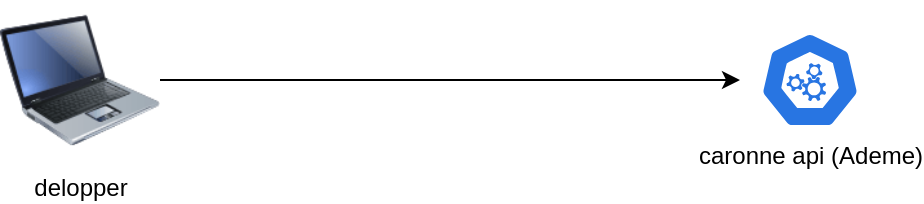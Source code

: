 <mxfile>
    <diagram id="hEIy0T1rvx6M_aPY9GCm" name="Page-1">
        <mxGraphModel dx="939" dy="454" grid="1" gridSize="10" guides="1" tooltips="1" connect="1" arrows="1" fold="1" page="1" pageScale="1" pageWidth="850" pageHeight="1100" math="0" shadow="0">
            <root>
                <mxCell id="0"/>
                <mxCell id="1" parent="0"/>
                <mxCell id="2" value="caronne api (Ademe)" style="aspect=fixed;sketch=0;html=1;dashed=0;whitespace=wrap;verticalLabelPosition=bottom;verticalAlign=top;fillColor=#2875E2;strokeColor=#ffffff;points=[[0.005,0.63,0],[0.1,0.2,0],[0.9,0.2,0],[0.5,0,0],[0.995,0.63,0],[0.72,0.99,0],[0.5,1,0],[0.28,0.99,0]];shape=mxgraph.kubernetes.icon2;prIcon=api" vertex="1" parent="1">
                    <mxGeometry x="550" y="100" width="50" height="48" as="geometry"/>
                </mxCell>
                <mxCell id="4" style="edgeStyle=none;html=1;" edge="1" parent="1" source="3">
                    <mxGeometry relative="1" as="geometry">
                        <mxPoint x="540" y="124" as="targetPoint"/>
                    </mxGeometry>
                </mxCell>
                <mxCell id="3" value="delopper" style="image;html=1;image=img/lib/clip_art/computers/Laptop_128x128.png" vertex="1" parent="1">
                    <mxGeometry x="170" y="84" width="80" height="80" as="geometry"/>
                </mxCell>
            </root>
        </mxGraphModel>
    </diagram>
</mxfile>
